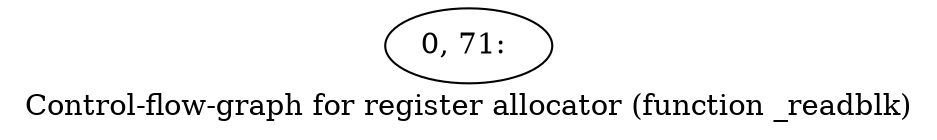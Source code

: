 digraph G {
graph [label="Control-flow-graph for register allocator (function _readblk)"]
0[label="0, 71: "];
}

